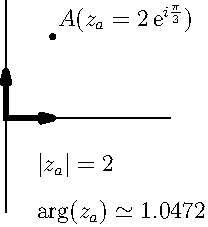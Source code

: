 size(0,4cm);

texpreamble("\usepackage{amsmath}
             \DeclareMathOperator{\e}{e}");

pair A=2*expi(pi/3);

draw((0,-2)--(0,2.5));
draw((0,0)--(1,0),linewidth(1mm),Arrow(2mm));
draw((0,0)--(3.5,0));
draw((0,0)--(0,1),linewidth(1mm),Arrow(2mm));

dot(Label("$A(z_a=2\e^{i\frac{\pi}{3}})$"),A,NE);
label(format("$\vert z_a\vert=%.1f$",length(A)),(.5,-1),E);
label(format("$\arg(z_a)\simeq%.4f$",angle(A)),(.5,-2),E);
